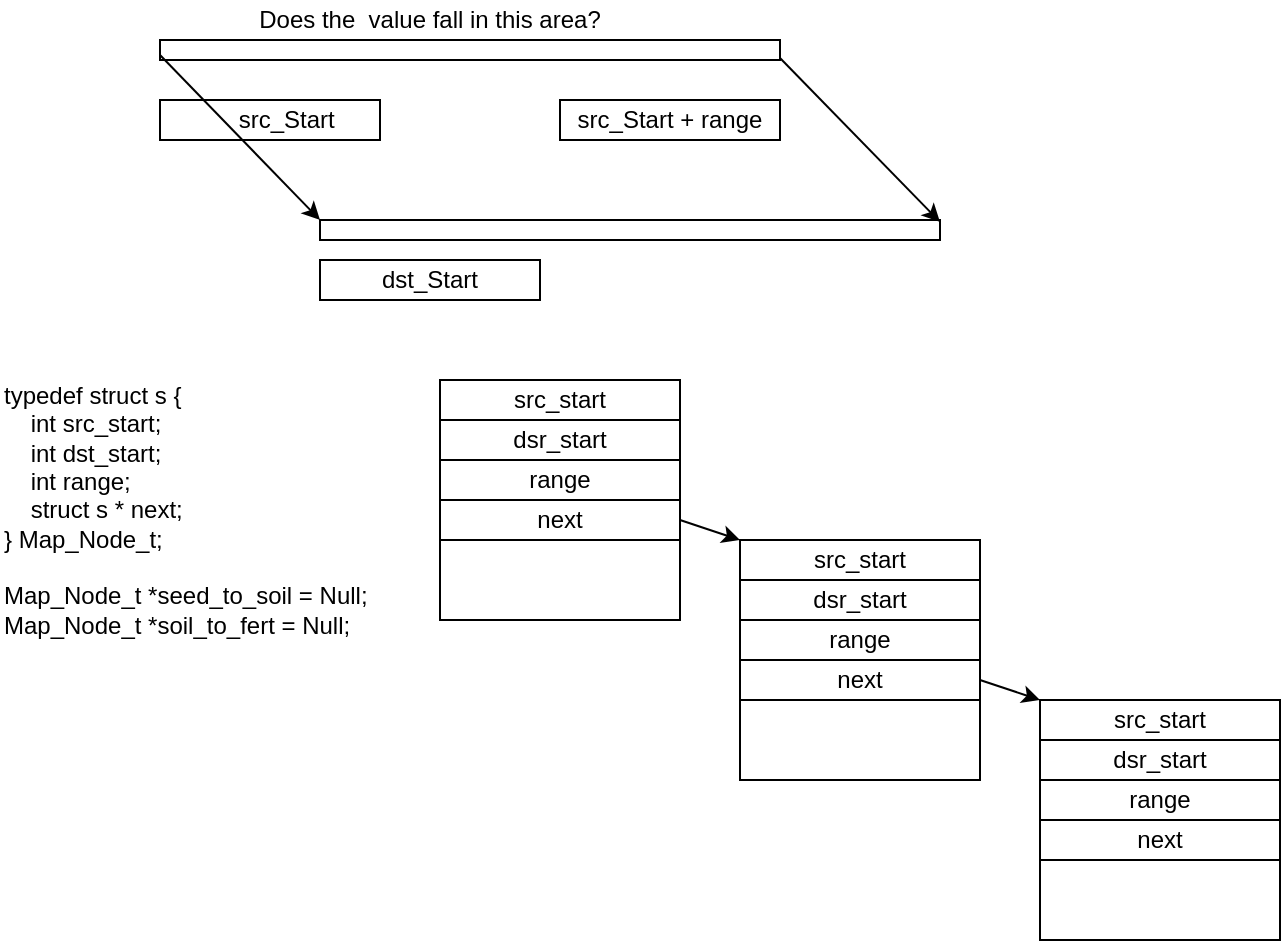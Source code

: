 <mxfile version="26.0.11">
  <diagram name="Page-1" id="mvN3Fo1kbd8ghU0ybUim">
    <mxGraphModel dx="643" dy="370" grid="1" gridSize="10" guides="1" tooltips="1" connect="1" arrows="1" fold="1" page="1" pageScale="1" pageWidth="850" pageHeight="1100" math="0" shadow="0">
      <root>
        <mxCell id="0" />
        <mxCell id="1" parent="0" />
        <mxCell id="xgDFuagY5n8pahaOMB0h-1" value="&amp;nbsp; &amp;nbsp; &amp;nbsp;src_Start" style="rounded=0;whiteSpace=wrap;html=1;" vertex="1" parent="1">
          <mxGeometry x="160" y="100" width="110" height="20" as="geometry" />
        </mxCell>
        <mxCell id="xgDFuagY5n8pahaOMB0h-2" value="dst_Start" style="rounded=0;whiteSpace=wrap;html=1;" vertex="1" parent="1">
          <mxGeometry x="240" y="180" width="110" height="20" as="geometry" />
        </mxCell>
        <mxCell id="xgDFuagY5n8pahaOMB0h-3" value="src_Start + range" style="rounded=0;whiteSpace=wrap;html=1;" vertex="1" parent="1">
          <mxGeometry x="360" y="100" width="110" height="20" as="geometry" />
        </mxCell>
        <mxCell id="xgDFuagY5n8pahaOMB0h-4" value="" style="rounded=0;whiteSpace=wrap;html=1;" vertex="1" parent="1">
          <mxGeometry x="160" y="70" width="310" height="10" as="geometry" />
        </mxCell>
        <mxCell id="xgDFuagY5n8pahaOMB0h-5" value="Does the&amp;nbsp; value fall in this area?" style="text;html=1;align=center;verticalAlign=middle;whiteSpace=wrap;rounded=0;" vertex="1" parent="1">
          <mxGeometry x="180" y="50" width="230" height="20" as="geometry" />
        </mxCell>
        <mxCell id="xgDFuagY5n8pahaOMB0h-6" value="" style="rounded=0;whiteSpace=wrap;html=1;" vertex="1" parent="1">
          <mxGeometry x="240" y="160" width="310" height="10" as="geometry" />
        </mxCell>
        <mxCell id="xgDFuagY5n8pahaOMB0h-7" value="typedef struct s {&lt;div&gt;&amp;nbsp; &amp;nbsp; int src_start;&lt;/div&gt;&lt;div&gt;&amp;nbsp; &amp;nbsp; int dst_start;&lt;/div&gt;&lt;div&gt;&amp;nbsp; &amp;nbsp; int range;&lt;/div&gt;&lt;div&gt;&amp;nbsp; &amp;nbsp; struct s * next;&lt;br&gt;&lt;div&gt;} Map_Node_t;&lt;/div&gt;&lt;/div&gt;&lt;div&gt;&lt;br&gt;&lt;/div&gt;&lt;div&gt;Map_Node_t *seed_to_soil = Null;&lt;/div&gt;&lt;div&gt;Map_Node_t *soil_to_fert = Null;&lt;/div&gt;" style="text;html=1;align=left;verticalAlign=middle;whiteSpace=wrap;rounded=0;" vertex="1" parent="1">
          <mxGeometry x="80" y="230" width="200" height="150" as="geometry" />
        </mxCell>
        <mxCell id="xgDFuagY5n8pahaOMB0h-13" value="" style="group" vertex="1" connectable="0" parent="1">
          <mxGeometry x="300" y="240" width="120" height="120" as="geometry" />
        </mxCell>
        <mxCell id="xgDFuagY5n8pahaOMB0h-8" value="" style="rounded=0;whiteSpace=wrap;html=1;" vertex="1" parent="xgDFuagY5n8pahaOMB0h-13">
          <mxGeometry width="120" height="120" as="geometry" />
        </mxCell>
        <mxCell id="xgDFuagY5n8pahaOMB0h-9" value="src_start" style="rounded=0;whiteSpace=wrap;html=1;" vertex="1" parent="xgDFuagY5n8pahaOMB0h-13">
          <mxGeometry width="120" height="20" as="geometry" />
        </mxCell>
        <mxCell id="xgDFuagY5n8pahaOMB0h-10" value="dsr_start" style="rounded=0;whiteSpace=wrap;html=1;" vertex="1" parent="xgDFuagY5n8pahaOMB0h-13">
          <mxGeometry y="20" width="120" height="20" as="geometry" />
        </mxCell>
        <mxCell id="xgDFuagY5n8pahaOMB0h-11" value="range" style="rounded=0;whiteSpace=wrap;html=1;" vertex="1" parent="xgDFuagY5n8pahaOMB0h-13">
          <mxGeometry y="40" width="120" height="20" as="geometry" />
        </mxCell>
        <mxCell id="xgDFuagY5n8pahaOMB0h-12" value="next" style="rounded=0;whiteSpace=wrap;html=1;" vertex="1" parent="xgDFuagY5n8pahaOMB0h-13">
          <mxGeometry y="60" width="120" height="20" as="geometry" />
        </mxCell>
        <mxCell id="xgDFuagY5n8pahaOMB0h-14" value="" style="group" vertex="1" connectable="0" parent="1">
          <mxGeometry x="450" y="320" width="120" height="120" as="geometry" />
        </mxCell>
        <mxCell id="xgDFuagY5n8pahaOMB0h-15" value="" style="rounded=0;whiteSpace=wrap;html=1;" vertex="1" parent="xgDFuagY5n8pahaOMB0h-14">
          <mxGeometry width="120" height="120" as="geometry" />
        </mxCell>
        <mxCell id="xgDFuagY5n8pahaOMB0h-16" value="src_start" style="rounded=0;whiteSpace=wrap;html=1;" vertex="1" parent="xgDFuagY5n8pahaOMB0h-14">
          <mxGeometry width="120" height="20" as="geometry" />
        </mxCell>
        <mxCell id="xgDFuagY5n8pahaOMB0h-17" value="dsr_start" style="rounded=0;whiteSpace=wrap;html=1;" vertex="1" parent="xgDFuagY5n8pahaOMB0h-14">
          <mxGeometry y="20" width="120" height="20" as="geometry" />
        </mxCell>
        <mxCell id="xgDFuagY5n8pahaOMB0h-18" value="range" style="rounded=0;whiteSpace=wrap;html=1;" vertex="1" parent="xgDFuagY5n8pahaOMB0h-14">
          <mxGeometry y="40" width="120" height="20" as="geometry" />
        </mxCell>
        <mxCell id="xgDFuagY5n8pahaOMB0h-19" value="next" style="rounded=0;whiteSpace=wrap;html=1;" vertex="1" parent="xgDFuagY5n8pahaOMB0h-14">
          <mxGeometry y="60" width="120" height="20" as="geometry" />
        </mxCell>
        <mxCell id="xgDFuagY5n8pahaOMB0h-20" value="" style="group" vertex="1" connectable="0" parent="1">
          <mxGeometry x="600" y="400" width="120" height="120" as="geometry" />
        </mxCell>
        <mxCell id="xgDFuagY5n8pahaOMB0h-21" value="" style="rounded=0;whiteSpace=wrap;html=1;" vertex="1" parent="xgDFuagY5n8pahaOMB0h-20">
          <mxGeometry width="120" height="120" as="geometry" />
        </mxCell>
        <mxCell id="xgDFuagY5n8pahaOMB0h-22" value="src_start" style="rounded=0;whiteSpace=wrap;html=1;" vertex="1" parent="xgDFuagY5n8pahaOMB0h-20">
          <mxGeometry width="120" height="20" as="geometry" />
        </mxCell>
        <mxCell id="xgDFuagY5n8pahaOMB0h-23" value="dsr_start" style="rounded=0;whiteSpace=wrap;html=1;" vertex="1" parent="xgDFuagY5n8pahaOMB0h-20">
          <mxGeometry y="20" width="120" height="20" as="geometry" />
        </mxCell>
        <mxCell id="xgDFuagY5n8pahaOMB0h-24" value="range" style="rounded=0;whiteSpace=wrap;html=1;" vertex="1" parent="xgDFuagY5n8pahaOMB0h-20">
          <mxGeometry y="40" width="120" height="20" as="geometry" />
        </mxCell>
        <mxCell id="xgDFuagY5n8pahaOMB0h-25" value="next" style="rounded=0;whiteSpace=wrap;html=1;" vertex="1" parent="xgDFuagY5n8pahaOMB0h-20">
          <mxGeometry y="60" width="120" height="20" as="geometry" />
        </mxCell>
        <mxCell id="xgDFuagY5n8pahaOMB0h-26" value="" style="endArrow=classic;html=1;rounded=0;entryX=0;entryY=0;entryDx=0;entryDy=0;exitX=1;exitY=0.5;exitDx=0;exitDy=0;" edge="1" parent="1" source="xgDFuagY5n8pahaOMB0h-12" target="xgDFuagY5n8pahaOMB0h-16">
          <mxGeometry width="50" height="50" relative="1" as="geometry">
            <mxPoint x="400" y="300" as="sourcePoint" />
            <mxPoint x="450" y="280" as="targetPoint" />
          </mxGeometry>
        </mxCell>
        <mxCell id="xgDFuagY5n8pahaOMB0h-27" value="" style="endArrow=classic;html=1;rounded=0;exitX=1;exitY=0.5;exitDx=0;exitDy=0;" edge="1" parent="1" source="xgDFuagY5n8pahaOMB0h-19">
          <mxGeometry width="50" height="50" relative="1" as="geometry">
            <mxPoint x="400" y="300" as="sourcePoint" />
            <mxPoint x="600" y="400" as="targetPoint" />
          </mxGeometry>
        </mxCell>
        <mxCell id="xgDFuagY5n8pahaOMB0h-28" value="" style="endArrow=classic;html=1;rounded=0;exitX=0;exitY=0.75;exitDx=0;exitDy=0;entryX=0;entryY=0;entryDx=0;entryDy=0;" edge="1" parent="1" source="xgDFuagY5n8pahaOMB0h-4" target="xgDFuagY5n8pahaOMB0h-6">
          <mxGeometry width="50" height="50" relative="1" as="geometry">
            <mxPoint x="400" y="300" as="sourcePoint" />
            <mxPoint x="240" y="150" as="targetPoint" />
          </mxGeometry>
        </mxCell>
        <mxCell id="xgDFuagY5n8pahaOMB0h-29" value="" style="endArrow=classic;html=1;rounded=0;exitX=0;exitY=0.75;exitDx=0;exitDy=0;entryX=0;entryY=0;entryDx=0;entryDy=0;" edge="1" parent="1">
          <mxGeometry width="50" height="50" relative="1" as="geometry">
            <mxPoint x="470" y="79" as="sourcePoint" />
            <mxPoint x="550" y="161" as="targetPoint" />
          </mxGeometry>
        </mxCell>
      </root>
    </mxGraphModel>
  </diagram>
</mxfile>
